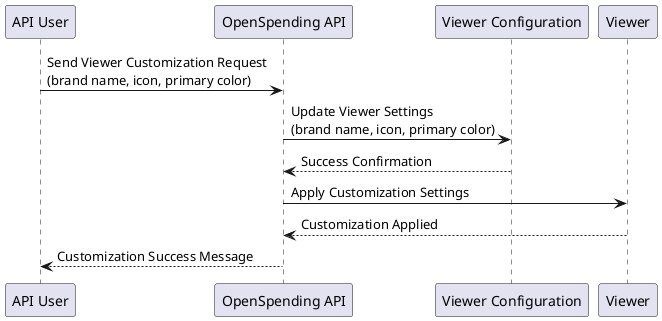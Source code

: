 @startuml
participant "API User" as User
participant "OpenSpending API" as API
participant "Viewer Configuration" as Config
participant "Viewer" as Viewer

User -> API : Send Viewer Customization Request\n(brand name, icon, primary color)
API -> Config : Update Viewer Settings\n(brand name, icon, primary color)
Config --> API : Success Confirmation
API -> Viewer : Apply Customization Settings
Viewer --> API : Customization Applied
API --> User : Customization Success Message

@enduml